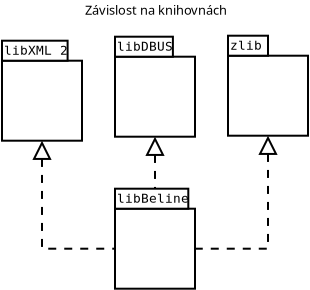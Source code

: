 <?xml version="1.0" encoding="UTF-8"?>
<dia:diagram xmlns:dia="http://www.lysator.liu.se/~alla/dia/">
  <dia:layer name="Pozadí" visible="true">
    <dia:object type="UML - LargePackage" version="0" id="O0">
      <dia:attribute name="obj_pos">
        <dia:point val="7.8,6.2"/>
      </dia:attribute>
      <dia:attribute name="obj_bb">
        <dia:rectangle val="7.75,5.15;11.85,10.25"/>
      </dia:attribute>
      <dia:attribute name="elem_corner">
        <dia:point val="7.8,6.2"/>
      </dia:attribute>
      <dia:attribute name="elem_width">
        <dia:real val="4"/>
      </dia:attribute>
      <dia:attribute name="elem_height">
        <dia:real val="4"/>
      </dia:attribute>
      <dia:attribute name="line_colour">
        <dia:color val="#000000"/>
      </dia:attribute>
      <dia:attribute name="fill_colour">
        <dia:color val="#ffffff"/>
      </dia:attribute>
      <dia:attribute name="stereotype">
        <dia:string>##</dia:string>
      </dia:attribute>
      <dia:attribute name="name">
        <dia:string>#libXML 2#</dia:string>
      </dia:attribute>
    </dia:object>
    <dia:object type="UML - LargePackage" version="0" id="O1">
      <dia:attribute name="obj_pos">
        <dia:point val="13.45,6"/>
      </dia:attribute>
      <dia:attribute name="obj_bb">
        <dia:rectangle val="13.4,4.95;17.5,10.05"/>
      </dia:attribute>
      <dia:attribute name="elem_corner">
        <dia:point val="13.45,6"/>
      </dia:attribute>
      <dia:attribute name="elem_width">
        <dia:real val="4"/>
      </dia:attribute>
      <dia:attribute name="elem_height">
        <dia:real val="4"/>
      </dia:attribute>
      <dia:attribute name="line_colour">
        <dia:color val="#000000"/>
      </dia:attribute>
      <dia:attribute name="fill_colour">
        <dia:color val="#ffffff"/>
      </dia:attribute>
      <dia:attribute name="stereotype">
        <dia:string>##</dia:string>
      </dia:attribute>
      <dia:attribute name="name">
        <dia:string>#libDBUS#</dia:string>
      </dia:attribute>
    </dia:object>
    <dia:object type="UML - Realizes" version="0" id="O2">
      <dia:attribute name="obj_pos">
        <dia:point val="9.8,10.2"/>
      </dia:attribute>
      <dia:attribute name="obj_bb">
        <dia:rectangle val="8.95,10.15;13.5,16.5"/>
      </dia:attribute>
      <dia:attribute name="orth_points">
        <dia:point val="9.8,10.2"/>
        <dia:point val="9.8,15.6"/>
        <dia:point val="13.45,15.6"/>
      </dia:attribute>
      <dia:attribute name="orth_orient">
        <dia:enum val="1"/>
        <dia:enum val="0"/>
      </dia:attribute>
      <dia:attribute name="orth_autoroute">
        <dia:boolean val="true"/>
      </dia:attribute>
      <dia:attribute name="line_colour">
        <dia:color val="#000000"/>
      </dia:attribute>
      <dia:attribute name="name">
        <dia:string>##</dia:string>
      </dia:attribute>
      <dia:attribute name="stereotype">
        <dia:string>##</dia:string>
      </dia:attribute>
      <dia:connections>
        <dia:connection handle="0" to="O0" connection="6"/>
        <dia:connection handle="1" to="O6" connection="3"/>
      </dia:connections>
    </dia:object>
    <dia:object type="UML - Realizes" version="0" id="O3">
      <dia:attribute name="obj_pos">
        <dia:point val="15.45,10"/>
      </dia:attribute>
      <dia:attribute name="obj_bb">
        <dia:rectangle val="15.4,10;15.55,13.671"/>
      </dia:attribute>
      <dia:attribute name="orth_points">
        <dia:point val="15.45,10"/>
        <dia:point val="15.45,10"/>
        <dia:point val="15.45,13.6"/>
        <dia:point val="15.45,13.6"/>
      </dia:attribute>
      <dia:attribute name="orth_orient">
        <dia:enum val="0"/>
        <dia:enum val="1"/>
        <dia:enum val="0"/>
      </dia:attribute>
      <dia:attribute name="orth_autoroute">
        <dia:boolean val="true"/>
      </dia:attribute>
      <dia:attribute name="line_colour">
        <dia:color val="#000000"/>
      </dia:attribute>
      <dia:attribute name="name">
        <dia:string>##</dia:string>
      </dia:attribute>
      <dia:attribute name="stereotype">
        <dia:string>##</dia:string>
      </dia:attribute>
      <dia:connections>
        <dia:connection handle="0" to="O1" connection="6"/>
        <dia:connection handle="1" to="O6" connection="1"/>
      </dia:connections>
    </dia:object>
    <dia:object type="Standard - Text" version="0" id="O4">
      <dia:attribute name="obj_pos">
        <dia:point val="11.95,3.9"/>
      </dia:attribute>
      <dia:attribute name="obj_bb">
        <dia:rectangle val="11.95,3.35;18.75,4.3"/>
      </dia:attribute>
      <dia:attribute name="text">
        <dia:composite type="text">
          <dia:attribute name="string">
            <dia:string>#Závislost na knihovnách#</dia:string>
          </dia:attribute>
          <dia:attribute name="font">
            <dia:font family="sans" style="0" name="Helvetica"/>
          </dia:attribute>
          <dia:attribute name="height">
            <dia:real val="0.8"/>
          </dia:attribute>
          <dia:attribute name="pos">
            <dia:point val="11.95,3.9"/>
          </dia:attribute>
          <dia:attribute name="color">
            <dia:color val="#000000"/>
          </dia:attribute>
          <dia:attribute name="alignment">
            <dia:enum val="0"/>
          </dia:attribute>
        </dia:composite>
      </dia:attribute>
    </dia:object>
    <dia:object type="UML - LargePackage" version="0" id="O5">
      <dia:attribute name="obj_pos">
        <dia:point val="19.1,5.95"/>
      </dia:attribute>
      <dia:attribute name="obj_bb">
        <dia:rectangle val="19.05,4.9;23.15,10"/>
      </dia:attribute>
      <dia:attribute name="elem_corner">
        <dia:point val="19.1,5.95"/>
      </dia:attribute>
      <dia:attribute name="elem_width">
        <dia:real val="4"/>
      </dia:attribute>
      <dia:attribute name="elem_height">
        <dia:real val="4"/>
      </dia:attribute>
      <dia:attribute name="line_colour">
        <dia:color val="#000000"/>
      </dia:attribute>
      <dia:attribute name="fill_colour">
        <dia:color val="#ffffff"/>
      </dia:attribute>
      <dia:attribute name="stereotype">
        <dia:string>##</dia:string>
      </dia:attribute>
      <dia:attribute name="name">
        <dia:string>#zlib#</dia:string>
      </dia:attribute>
    </dia:object>
    <dia:object type="UML - LargePackage" version="0" id="O6">
      <dia:attribute name="obj_pos">
        <dia:point val="13.45,13.6"/>
      </dia:attribute>
      <dia:attribute name="obj_bb">
        <dia:rectangle val="13.4,12.55;17.5,17.65"/>
      </dia:attribute>
      <dia:attribute name="elem_corner">
        <dia:point val="13.45,13.6"/>
      </dia:attribute>
      <dia:attribute name="elem_width">
        <dia:real val="4"/>
      </dia:attribute>
      <dia:attribute name="elem_height">
        <dia:real val="4"/>
      </dia:attribute>
      <dia:attribute name="line_colour">
        <dia:color val="#000000"/>
      </dia:attribute>
      <dia:attribute name="fill_colour">
        <dia:color val="#ffffff"/>
      </dia:attribute>
      <dia:attribute name="stereotype">
        <dia:string>##</dia:string>
      </dia:attribute>
      <dia:attribute name="name">
        <dia:string>#libBeline#</dia:string>
      </dia:attribute>
    </dia:object>
    <dia:object type="UML - Realizes" version="0" id="O7">
      <dia:attribute name="obj_pos">
        <dia:point val="21.1,9.95"/>
      </dia:attribute>
      <dia:attribute name="obj_bb">
        <dia:rectangle val="17.4,9.9;21.95,16.5"/>
      </dia:attribute>
      <dia:attribute name="orth_points">
        <dia:point val="21.1,9.95"/>
        <dia:point val="21.1,15.6"/>
        <dia:point val="17.45,15.6"/>
      </dia:attribute>
      <dia:attribute name="orth_orient">
        <dia:enum val="1"/>
        <dia:enum val="0"/>
      </dia:attribute>
      <dia:attribute name="orth_autoroute">
        <dia:boolean val="true"/>
      </dia:attribute>
      <dia:attribute name="line_colour">
        <dia:color val="#000000"/>
      </dia:attribute>
      <dia:attribute name="name">
        <dia:string>##</dia:string>
      </dia:attribute>
      <dia:attribute name="stereotype">
        <dia:string>##</dia:string>
      </dia:attribute>
      <dia:connections>
        <dia:connection handle="0" to="O5" connection="6"/>
        <dia:connection handle="1" to="O6" connection="4"/>
      </dia:connections>
    </dia:object>
  </dia:layer>
</dia:diagram>
